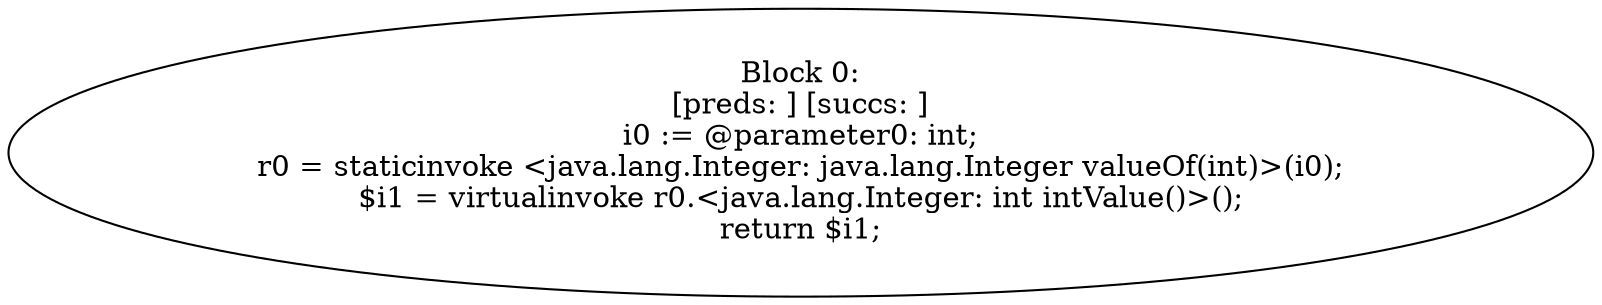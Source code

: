digraph "unitGraph" {
    "Block 0:
[preds: ] [succs: ]
i0 := @parameter0: int;
r0 = staticinvoke <java.lang.Integer: java.lang.Integer valueOf(int)>(i0);
$i1 = virtualinvoke r0.<java.lang.Integer: int intValue()>();
return $i1;
"
}
